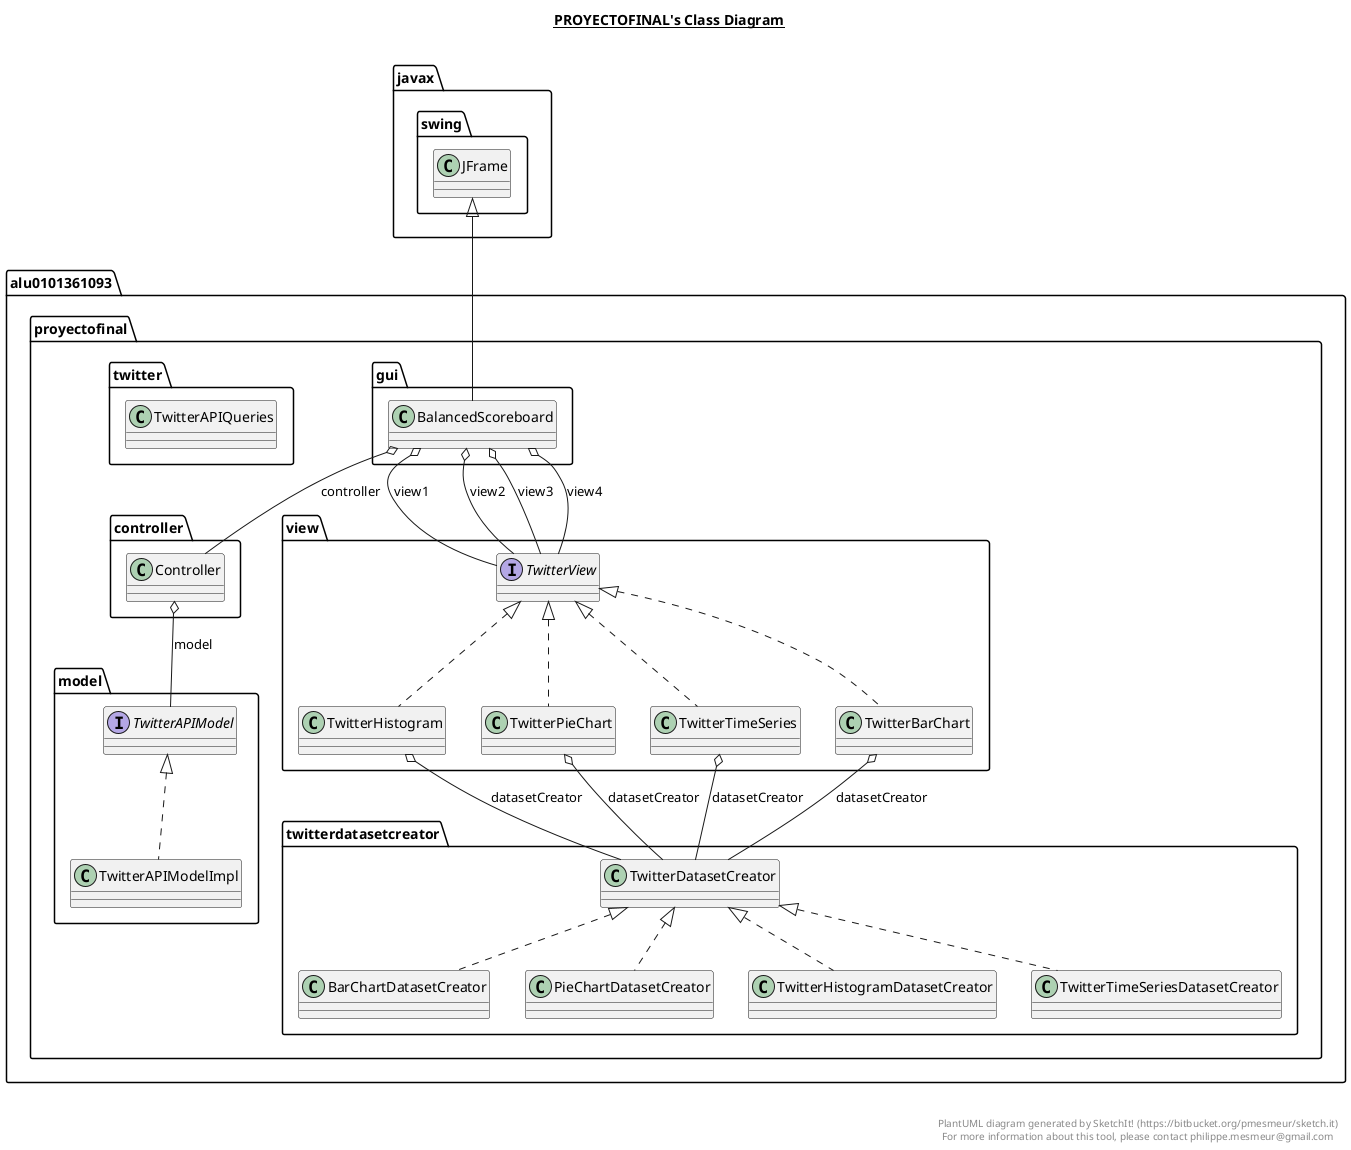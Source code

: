 @startuml

title __PROYECTOFINAL's Class Diagram__\n

  namespace alu0101361093.proyectofinal.controller {
    class alu0101361093.proyectofinal.controller.Controller {
    }
  }


  namespace alu0101361093.proyectofinal.gui {
    class alu0101361093.proyectofinal.gui.BalancedScoreboard {
    }
  }


  namespace alu0101361093.proyectofinal.model {
    interface alu0101361093.proyectofinal.model.TwitterAPIModel {
    }
  }


  namespace alu0101361093.proyectofinal.model {
    class alu0101361093.proyectofinal.model.TwitterAPIModelImpl {
    }
  }


  namespace alu0101361093.proyectofinal.twitter {
    class alu0101361093.proyectofinal.twitter.TwitterAPIQueries {
    }
  }



  namespace alu0101361093.proyectofinal.view {
    class alu0101361093.proyectofinal.view.TwitterBarChart {
    }
  }


  namespace alu0101361093.proyectofinal.view {
    class alu0101361093.proyectofinal.view.TwitterHistogram {
    }
  }


  namespace alu0101361093.proyectofinal.view {
    class alu0101361093.proyectofinal.view.TwitterPieChart {
    }
  }


  namespace alu0101361093.proyectofinal.view {
    class alu0101361093.proyectofinal.view.TwitterTimeSeries {
    }
  }


  namespace alu0101361093.proyectofinal.view {
    interface alu0101361093.proyectofinal.view.TwitterView {
    }
  }

  alu0101361093.proyectofinal.controller.Controller o-- alu0101361093.proyectofinal.model.TwitterAPIModel : model
  alu0101361093.proyectofinal.gui.BalancedScoreboard -up-|> javax.swing.JFrame
  alu0101361093.proyectofinal.gui.BalancedScoreboard o-- alu0101361093.proyectofinal.view.TwitterView : view1
  alu0101361093.proyectofinal.gui.BalancedScoreboard o-- alu0101361093.proyectofinal.view.TwitterView : view2
  alu0101361093.proyectofinal.gui.BalancedScoreboard o-- alu0101361093.proyectofinal.view.TwitterView : view3
  alu0101361093.proyectofinal.gui.BalancedScoreboard o-- alu0101361093.proyectofinal.view.TwitterView : view4
  alu0101361093.proyectofinal.gui.BalancedScoreboard o-- alu0101361093.proyectofinal.controller.Controller : controller
  alu0101361093.proyectofinal.model.TwitterAPIModelImpl .up.|> alu0101361093.proyectofinal.model.TwitterAPIModel
  alu0101361093.proyectofinal.twitterdatasetcreator.BarChartDatasetCreator .up.|> alu0101361093.proyectofinal.twitterdatasetcreator.TwitterDatasetCreator
  alu0101361093.proyectofinal.twitterdatasetcreator.PieChartDatasetCreator .up.|> alu0101361093.proyectofinal.twitterdatasetcreator.TwitterDatasetCreator
  alu0101361093.proyectofinal.twitterdatasetcreator.TwitterHistogramDatasetCreator .up.|> alu0101361093.proyectofinal.twitterdatasetcreator.TwitterDatasetCreator
  alu0101361093.proyectofinal.twitterdatasetcreator.TwitterTimeSeriesDatasetCreator .up.|> alu0101361093.proyectofinal.twitterdatasetcreator.TwitterDatasetCreator
  alu0101361093.proyectofinal.view.TwitterBarChart .up.|> alu0101361093.proyectofinal.view.TwitterView
  alu0101361093.proyectofinal.view.TwitterBarChart o-- alu0101361093.proyectofinal.twitterdatasetcreator.TwitterDatasetCreator : datasetCreator
  alu0101361093.proyectofinal.view.TwitterHistogram .up.|> alu0101361093.proyectofinal.view.TwitterView
  alu0101361093.proyectofinal.view.TwitterHistogram o-- alu0101361093.proyectofinal.twitterdatasetcreator.TwitterDatasetCreator : datasetCreator
  alu0101361093.proyectofinal.view.TwitterPieChart .up.|> alu0101361093.proyectofinal.view.TwitterView
  alu0101361093.proyectofinal.view.TwitterPieChart o-- alu0101361093.proyectofinal.twitterdatasetcreator.TwitterDatasetCreator : datasetCreator
  alu0101361093.proyectofinal.view.TwitterTimeSeries .up.|> alu0101361093.proyectofinal.view.TwitterView
  alu0101361093.proyectofinal.view.TwitterTimeSeries o-- alu0101361093.proyectofinal.twitterdatasetcreator.TwitterDatasetCreator : datasetCreator



right footer


PlantUML diagram generated by SketchIt! (https://bitbucket.org/pmesmeur/sketch.it)
For more information about this tool, please contact philippe.mesmeur@gmail.com
endfooter

@enduml